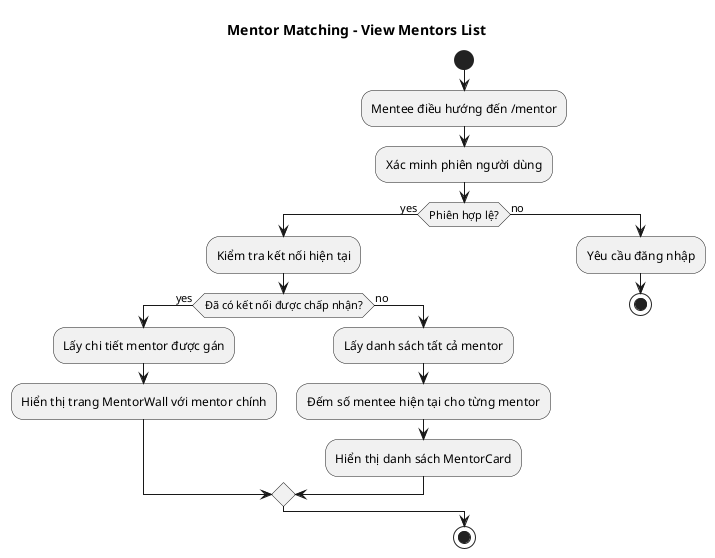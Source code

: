 @startuml
title Mentor Matching - View Mentors List

start
:Mentee điều hướng đến /mentor;
:Xác minh phiên người dùng;
if (Phiên hợp lệ?) then (yes)
    :Kiểm tra kết nối hiện tại;
    if (Đã có kết nối được chấp nhận?) then (yes)
        :Lấy chi tiết mentor được gán;
        :Hiển thị trang MentorWall với mentor chính;
    else (no)
        :Lấy danh sách tất cả mentor;
        :Đếm số mentee hiện tại cho từng mentor;
        :Hiển thị danh sách MentorCard;
    endif
else (no)
    :Yêu cầu đăng nhập;
    stop
endif
stop

@enduml